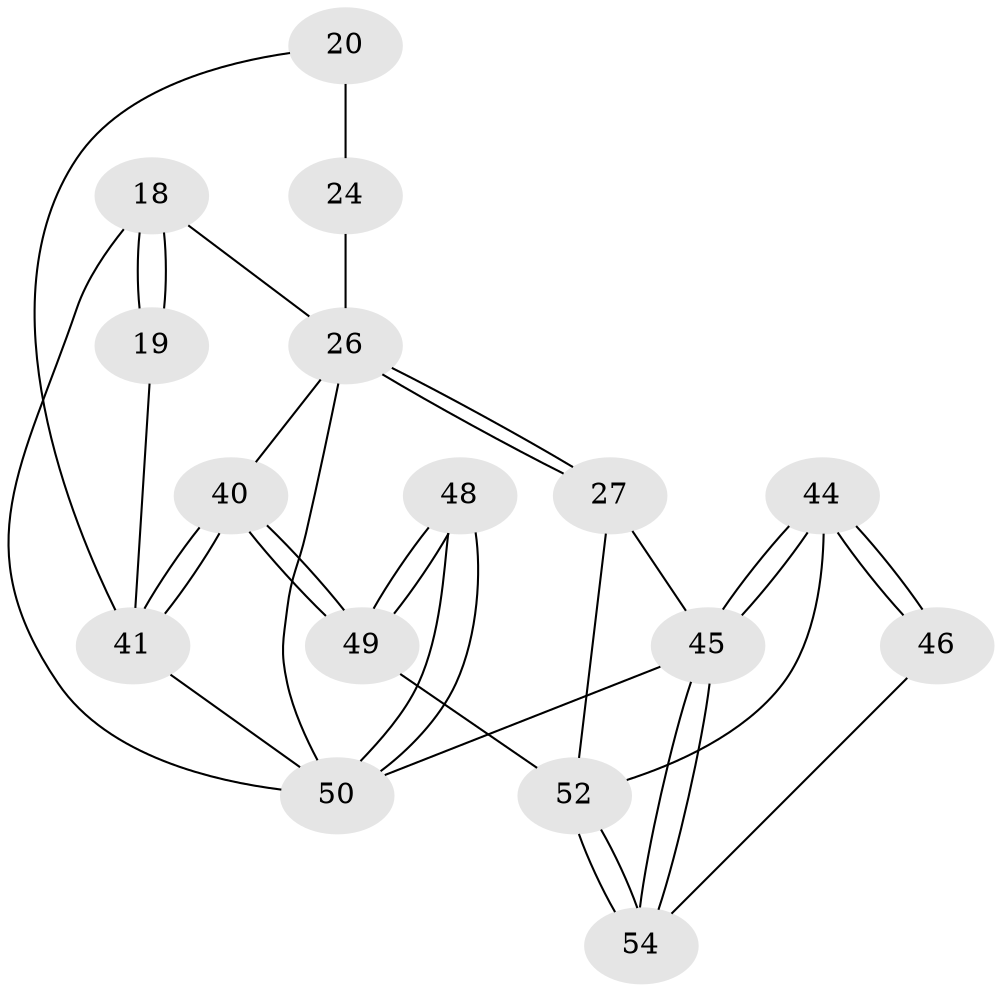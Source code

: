 // original degree distribution, {3: 0.037037037037037035, 6: 0.2037037037037037, 4: 0.24074074074074073, 5: 0.5185185185185185}
// Generated by graph-tools (version 1.1) at 2025/06/03/04/25 22:06:59]
// undirected, 16 vertices, 35 edges
graph export_dot {
graph [start="1"]
  node [color=gray90,style=filled];
  18 [pos="+0+0.4538205356171111",super="+13"];
  19 [pos="+0+0.4584431371075418"];
  20 [pos="+0.23335153114656765+0.4537636140073766"];
  24 [pos="+0.47254054643983595+0.415555570867991",super="+14+15"];
  26 [pos="+0.5762884722442163+0.37564529896766363",super="+25+12"];
  27 [pos="+0.8506000718221562+0.4401628208396122",super="+16"];
  40 [pos="+0.2357641868639462+0.8489322861389309",super="+39+38"];
  41 [pos="+0.14023185209239877+0.7838065576420814",super="+23+37+30"];
  44 [pos="+1+0.8160556611116454",super="+34+35"];
  45 [pos="+1+1",super="+2+17"];
  46 [pos="+1+0.7885287400866269"];
  48 [pos="+0.3110403610228843+1"];
  49 [pos="+0.30064631610804127+1",super="+43+33+47"];
  50 [pos="+0+1",super="+3+42"];
  52 [pos="+0.45825501670222574+1",super="+51"];
  54 [pos="+1+1",super="+53"];
  18 -- 19 [weight=2];
  18 -- 19;
  18 -- 50 [weight=2];
  18 -- 26;
  19 -- 41;
  20 -- 24 [weight=2];
  20 -- 41;
  24 -- 26 [weight=3];
  26 -- 27 [weight=2];
  26 -- 27;
  26 -- 40;
  26 -- 50;
  27 -- 52;
  27 -- 45 [weight=2];
  40 -- 41 [weight=3];
  40 -- 41;
  40 -- 49 [weight=3];
  40 -- 49;
  41 -- 50;
  44 -- 45 [weight=2];
  44 -- 45;
  44 -- 46 [weight=2];
  44 -- 46;
  44 -- 52;
  45 -- 54;
  45 -- 54;
  45 -- 50 [weight=2];
  46 -- 54;
  48 -- 49 [weight=2];
  48 -- 49;
  48 -- 50;
  48 -- 50;
  49 -- 52 [weight=2];
  52 -- 54 [weight=2];
  52 -- 54;
}
